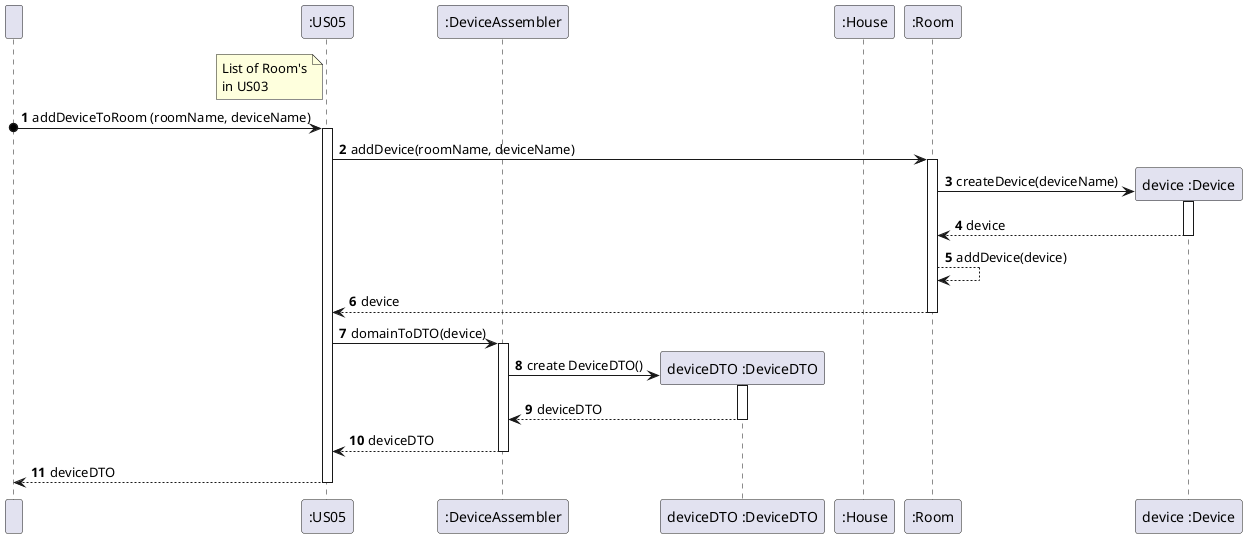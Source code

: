 @startuml

participant " "
participant ":US05" as Us05
participant ":DeviceAssembler" as DeviceAssembler
participant "deviceDTO :DeviceDTO" as DeviceDTO
participant ":House" as House
participant ":Room" as Room
participant "device :Device" as Device
autonumber


note left of Us05
    List of Room's
    in US03
end note

" " o-> Us05 : addDeviceToRoom (roomName, deviceName)
activate Us05

Us05 -> Room : addDevice(roomName, deviceName)
activate Room
create Device
Room -> Device : createDevice(deviceName)

activate Device
Device --> Room : device
deactivate Device
Room --> Room : addDevice(device)
Room --> Us05 : device
deactivate Room

Us05 -> DeviceAssembler : domainToDTO(device)
activate DeviceAssembler
create DeviceDTO
DeviceAssembler -> DeviceDTO : create DeviceDTO()
activate DeviceDTO

deactivate Device
DeviceDTO --> DeviceAssembler : deviceDTO
deactivate DeviceDTO
DeviceAssembler --> Us05 : deviceDTO
deactivate DeviceAssembler
Us05 --> " " : deviceDTO
deactivate Us05
@enduml
